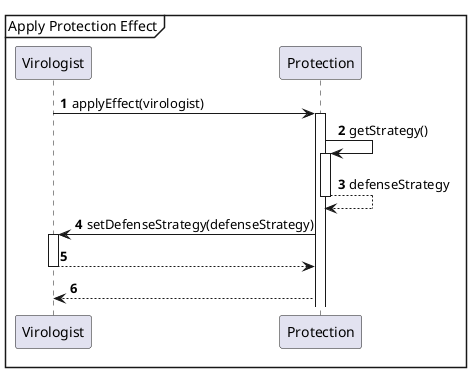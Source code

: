 @startuml
'https://plantuml.com/sequence-diagram

autonumber

mainframe Apply Protection Effect

Virologist -> Protection++ : applyEffect(virologist)

Protection -> Protection++ : getStrategy()
Protection --> Protection-- : defenseStrategy

Protection -> Virologist++: setDefenseStrategy(defenseStrategy)
Virologist --> Protection--

Protection --> Virologist

@enduml